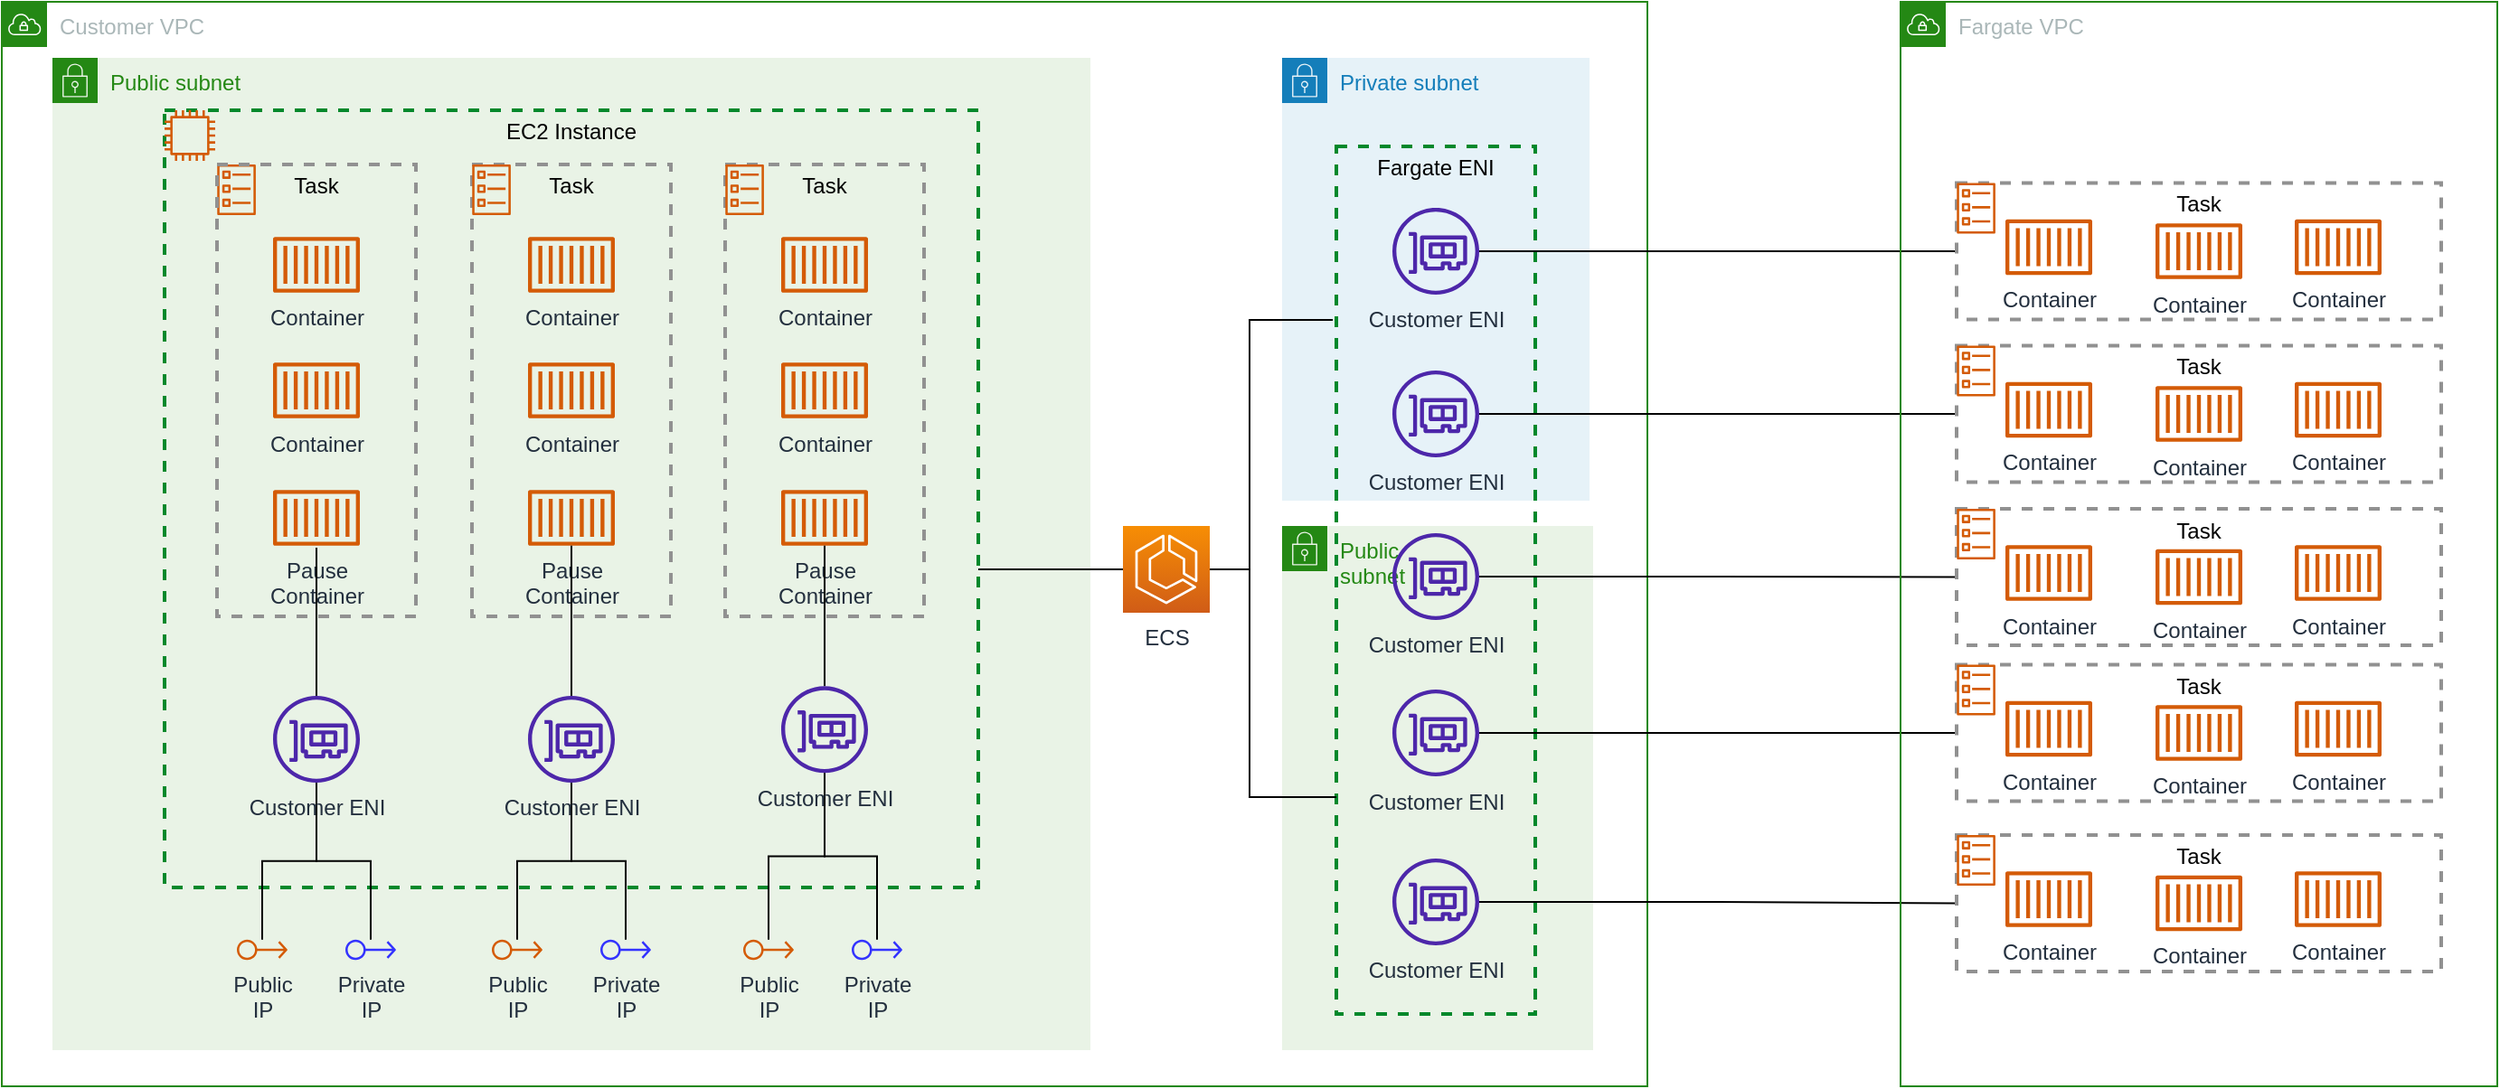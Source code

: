 <mxfile version="16.5.1" type="device"><diagram id="YyGn9WvBfZtdZf3mcQad" name="第 1 页"><mxGraphModel dx="946" dy="680" grid="1" gridSize="10" guides="1" tooltips="1" connect="1" arrows="1" fold="1" page="1" pageScale="1" pageWidth="827" pageHeight="1169" math="0" shadow="0"><root><mxCell id="0"/><mxCell id="1" parent="0"/><mxCell id="wZK42FkXLrXxxWGaDAHe-1" value="Customer VPC" style="points=[[0,0],[0.25,0],[0.5,0],[0.75,0],[1,0],[1,0.25],[1,0.5],[1,0.75],[1,1],[0.75,1],[0.5,1],[0.25,1],[0,1],[0,0.75],[0,0.5],[0,0.25]];outlineConnect=0;gradientColor=none;html=1;whiteSpace=wrap;fontSize=12;fontStyle=0;container=0;pointerEvents=0;collapsible=0;recursiveResize=0;shape=mxgraph.aws4.group;grIcon=mxgraph.aws4.group_vpc;strokeColor=#248814;fillColor=none;verticalAlign=top;align=left;spacingLeft=30;fontColor=#AAB7B8;dashed=0;" vertex="1" parent="1"><mxGeometry x="70" y="190" width="910" height="600" as="geometry"/></mxCell><mxCell id="wZK42FkXLrXxxWGaDAHe-111" value="Public &lt;br&gt;subnet" style="points=[[0,0],[0.25,0],[0.5,0],[0.75,0],[1,0],[1,0.25],[1,0.5],[1,0.75],[1,1],[0.75,1],[0.5,1],[0.25,1],[0,1],[0,0.75],[0,0.5],[0,0.25]];outlineConnect=0;gradientColor=none;html=1;whiteSpace=wrap;fontSize=12;fontStyle=0;container=1;pointerEvents=0;collapsible=0;recursiveResize=0;shape=mxgraph.aws4.group;grIcon=mxgraph.aws4.group_security_group;grStroke=0;strokeColor=#248814;fillColor=#E9F3E6;verticalAlign=top;align=left;spacingLeft=30;fontColor=#248814;dashed=0;" vertex="1" parent="1"><mxGeometry x="778" y="480" width="172" height="290" as="geometry"/></mxCell><mxCell id="wZK42FkXLrXxxWGaDAHe-2" value="Private subnet" style="points=[[0,0],[0.25,0],[0.5,0],[0.75,0],[1,0],[1,0.25],[1,0.5],[1,0.75],[1,1],[0.75,1],[0.5,1],[0.25,1],[0,1],[0,0.75],[0,0.5],[0,0.25]];outlineConnect=0;gradientColor=none;html=1;whiteSpace=wrap;fontSize=12;fontStyle=0;container=0;pointerEvents=0;collapsible=0;recursiveResize=0;shape=mxgraph.aws4.group;grIcon=mxgraph.aws4.group_security_group;grStroke=0;strokeColor=#147EBA;fillColor=#E6F2F8;verticalAlign=top;align=left;spacingLeft=30;fontColor=#147EBA;dashed=0;" vertex="1" parent="1"><mxGeometry x="778" y="221" width="170" height="245" as="geometry"/></mxCell><mxCell id="wZK42FkXLrXxxWGaDAHe-3" value="Fargate ENI" style="fontStyle=0;verticalAlign=top;align=center;spacingTop=-2;fillColor=none;rounded=0;whiteSpace=wrap;html=1;strokeColor=#00882B;strokeWidth=2;dashed=1;container=0;collapsible=0;expand=0;recursiveResize=0;" vertex="1" parent="1"><mxGeometry x="808" y="270" width="110" height="480" as="geometry"/></mxCell><mxCell id="wZK42FkXLrXxxWGaDAHe-4" value="Public subnet" style="points=[[0,0],[0.25,0],[0.5,0],[0.75,0],[1,0],[1,0.25],[1,0.5],[1,0.75],[1,1],[0.75,1],[0.5,1],[0.25,1],[0,1],[0,0.75],[0,0.5],[0,0.25]];outlineConnect=0;gradientColor=none;html=1;whiteSpace=wrap;fontSize=12;fontStyle=0;container=1;pointerEvents=0;collapsible=0;recursiveResize=0;shape=mxgraph.aws4.group;grIcon=mxgraph.aws4.group_security_group;grStroke=0;strokeColor=#248814;fillColor=#E9F3E6;verticalAlign=top;align=left;spacingLeft=30;fontColor=#248814;dashed=0;" vertex="1" parent="1"><mxGeometry x="98" y="221" width="574" height="549" as="geometry"/></mxCell><mxCell id="wZK42FkXLrXxxWGaDAHe-81" value="" style="sketch=0;outlineConnect=0;fontColor=#232F3E;gradientColor=none;fillColor=#D45B07;strokeColor=none;dashed=0;verticalLabelPosition=bottom;verticalAlign=top;align=center;html=1;fontSize=12;fontStyle=0;aspect=fixed;pointerEvents=1;shape=mxgraph.aws4.ecs_task;" vertex="1" parent="wZK42FkXLrXxxWGaDAHe-4"><mxGeometry x="91" y="59" width="21.58" height="28" as="geometry"/></mxCell><mxCell id="wZK42FkXLrXxxWGaDAHe-32" value="Private&lt;br&gt;IP" style="sketch=0;outlineConnect=0;fontColor=#232F3E;gradientColor=none;fillColor=#3333FF;strokeColor=none;dashed=0;verticalLabelPosition=bottom;verticalAlign=top;align=center;html=1;fontSize=12;fontStyle=0;aspect=fixed;pointerEvents=1;shape=mxgraph.aws4.elastic_ip_address;" vertex="1" parent="wZK42FkXLrXxxWGaDAHe-4"><mxGeometry x="162" y="487.66" width="28" height="11.67" as="geometry"/></mxCell><mxCell id="wZK42FkXLrXxxWGaDAHe-36" value="Public&lt;br&gt;IP" style="sketch=0;outlineConnect=0;fontColor=#232F3E;gradientColor=none;fillColor=#D45B07;strokeColor=none;dashed=0;verticalLabelPosition=bottom;verticalAlign=top;align=center;html=1;fontSize=12;fontStyle=0;aspect=fixed;pointerEvents=1;shape=mxgraph.aws4.elastic_ip_address;" vertex="1" parent="wZK42FkXLrXxxWGaDAHe-4"><mxGeometry x="102" y="487.66" width="28" height="11.67" as="geometry"/></mxCell><mxCell id="wZK42FkXLrXxxWGaDAHe-96" value="Private&lt;br&gt;IP" style="sketch=0;outlineConnect=0;fontColor=#232F3E;gradientColor=none;fillColor=#3333FF;strokeColor=none;dashed=0;verticalLabelPosition=bottom;verticalAlign=top;align=center;html=1;fontSize=12;fontStyle=0;aspect=fixed;pointerEvents=1;shape=mxgraph.aws4.elastic_ip_address;" vertex="1" parent="wZK42FkXLrXxxWGaDAHe-4"><mxGeometry x="303" y="487.66" width="28" height="11.67" as="geometry"/></mxCell><mxCell id="wZK42FkXLrXxxWGaDAHe-97" value="Public&lt;br&gt;IP" style="sketch=0;outlineConnect=0;fontColor=#232F3E;gradientColor=none;fillColor=#D45B07;strokeColor=none;dashed=0;verticalLabelPosition=bottom;verticalAlign=top;align=center;html=1;fontSize=12;fontStyle=0;aspect=fixed;pointerEvents=1;shape=mxgraph.aws4.elastic_ip_address;" vertex="1" parent="wZK42FkXLrXxxWGaDAHe-4"><mxGeometry x="243" y="487.66" width="28" height="11.67" as="geometry"/></mxCell><mxCell id="wZK42FkXLrXxxWGaDAHe-100" value="Private&lt;br&gt;IP" style="sketch=0;outlineConnect=0;fontColor=#232F3E;gradientColor=none;fillColor=#3333FF;strokeColor=none;dashed=0;verticalLabelPosition=bottom;verticalAlign=top;align=center;html=1;fontSize=12;fontStyle=0;aspect=fixed;pointerEvents=1;shape=mxgraph.aws4.elastic_ip_address;" vertex="1" parent="wZK42FkXLrXxxWGaDAHe-4"><mxGeometry x="442" y="487.66" width="28" height="11.67" as="geometry"/></mxCell><mxCell id="wZK42FkXLrXxxWGaDAHe-101" value="Public&lt;br&gt;IP" style="sketch=0;outlineConnect=0;fontColor=#232F3E;gradientColor=none;fillColor=#D45B07;strokeColor=none;dashed=0;verticalLabelPosition=bottom;verticalAlign=top;align=center;html=1;fontSize=12;fontStyle=0;aspect=fixed;pointerEvents=1;shape=mxgraph.aws4.elastic_ip_address;" vertex="1" parent="wZK42FkXLrXxxWGaDAHe-4"><mxGeometry x="382" y="487.66" width="28" height="11.67" as="geometry"/></mxCell><mxCell id="wZK42FkXLrXxxWGaDAHe-5" value="EC2 Instance" style="fontStyle=0;verticalAlign=top;align=center;spacingTop=-2;fillColor=none;rounded=0;whiteSpace=wrap;html=1;strokeColor=#00882B;strokeWidth=2;dashed=1;container=0;collapsible=0;expand=0;recursiveResize=0;" vertex="1" parent="1"><mxGeometry x="160" y="250" width="450" height="430" as="geometry"/></mxCell><mxCell id="wZK42FkXLrXxxWGaDAHe-7" value="Task" style="fontStyle=0;verticalAlign=top;align=center;spacingTop=-2;fillColor=none;rounded=0;whiteSpace=wrap;html=1;strokeColor=#919191;strokeWidth=2;dashed=1;container=0;collapsible=0;expand=0;recursiveResize=0;" vertex="1" parent="1"><mxGeometry x="189" y="280" width="110" height="250" as="geometry"/></mxCell><mxCell id="wZK42FkXLrXxxWGaDAHe-8" value="Container" style="sketch=0;outlineConnect=0;fontColor=#232F3E;gradientColor=none;fillColor=#D45B07;strokeColor=none;dashed=0;verticalLabelPosition=bottom;verticalAlign=top;align=center;html=1;fontSize=12;fontStyle=0;aspect=fixed;pointerEvents=1;shape=mxgraph.aws4.container_1;" vertex="1" parent="1"><mxGeometry x="220" y="320" width="48" height="31" as="geometry"/></mxCell><mxCell id="wZK42FkXLrXxxWGaDAHe-10" value="Container" style="sketch=0;outlineConnect=0;fontColor=#232F3E;gradientColor=none;fillColor=#D45B07;strokeColor=none;dashed=0;verticalLabelPosition=bottom;verticalAlign=top;align=center;html=1;fontSize=12;fontStyle=0;aspect=fixed;pointerEvents=1;shape=mxgraph.aws4.container_1;" vertex="1" parent="1"><mxGeometry x="220" y="389.5" width="48" height="31" as="geometry"/></mxCell><mxCell id="wZK42FkXLrXxxWGaDAHe-11" value="Pause&lt;br&gt;Container" style="sketch=0;outlineConnect=0;fontColor=#232F3E;gradientColor=none;fillColor=#D45B07;strokeColor=none;dashed=0;verticalLabelPosition=bottom;verticalAlign=top;align=center;html=1;fontSize=12;fontStyle=0;aspect=fixed;pointerEvents=1;shape=mxgraph.aws4.container_1;" vertex="1" parent="1"><mxGeometry x="220" y="460" width="48" height="31" as="geometry"/></mxCell><mxCell id="wZK42FkXLrXxxWGaDAHe-12" value="Task" style="fontStyle=0;verticalAlign=top;align=center;spacingTop=-2;fillColor=none;rounded=0;whiteSpace=wrap;html=1;strokeColor=#919191;strokeWidth=2;dashed=1;container=0;collapsible=0;expand=0;recursiveResize=0;" vertex="1" parent="1"><mxGeometry x="330" y="280" width="110" height="250" as="geometry"/></mxCell><mxCell id="wZK42FkXLrXxxWGaDAHe-13" value="Container" style="sketch=0;outlineConnect=0;fontColor=#232F3E;gradientColor=none;fillColor=#D45B07;strokeColor=none;dashed=0;verticalLabelPosition=bottom;verticalAlign=top;align=center;html=1;fontSize=12;fontStyle=0;aspect=fixed;pointerEvents=1;shape=mxgraph.aws4.container_1;" vertex="1" parent="1"><mxGeometry x="361" y="320" width="48" height="31" as="geometry"/></mxCell><mxCell id="wZK42FkXLrXxxWGaDAHe-15" value="Container" style="sketch=0;outlineConnect=0;fontColor=#232F3E;gradientColor=none;fillColor=#D45B07;strokeColor=none;dashed=0;verticalLabelPosition=bottom;verticalAlign=top;align=center;html=1;fontSize=12;fontStyle=0;aspect=fixed;pointerEvents=1;shape=mxgraph.aws4.container_1;" vertex="1" parent="1"><mxGeometry x="361" y="389.5" width="48" height="31" as="geometry"/></mxCell><mxCell id="wZK42FkXLrXxxWGaDAHe-16" value="Pause&lt;br&gt;Container" style="sketch=0;outlineConnect=0;fontColor=#232F3E;gradientColor=none;fillColor=#D45B07;strokeColor=none;dashed=0;verticalLabelPosition=bottom;verticalAlign=top;align=center;html=1;fontSize=12;fontStyle=0;aspect=fixed;pointerEvents=1;shape=mxgraph.aws4.container_1;" vertex="1" parent="1"><mxGeometry x="361" y="460" width="48" height="31" as="geometry"/></mxCell><mxCell id="wZK42FkXLrXxxWGaDAHe-17" value="Task" style="fontStyle=0;verticalAlign=top;align=center;spacingTop=-2;fillColor=none;rounded=0;whiteSpace=wrap;html=1;strokeColor=#919191;strokeWidth=2;dashed=1;container=0;collapsible=0;expand=0;recursiveResize=0;" vertex="1" parent="1"><mxGeometry x="470" y="280" width="110" height="250" as="geometry"/></mxCell><mxCell id="wZK42FkXLrXxxWGaDAHe-18" value="Container" style="sketch=0;outlineConnect=0;fontColor=#232F3E;gradientColor=none;fillColor=#D45B07;strokeColor=none;dashed=0;verticalLabelPosition=bottom;verticalAlign=top;align=center;html=1;fontSize=12;fontStyle=0;aspect=fixed;pointerEvents=1;shape=mxgraph.aws4.container_1;" vertex="1" parent="1"><mxGeometry x="501" y="320" width="48" height="31" as="geometry"/></mxCell><mxCell id="wZK42FkXLrXxxWGaDAHe-20" value="Container" style="sketch=0;outlineConnect=0;fontColor=#232F3E;gradientColor=none;fillColor=#D45B07;strokeColor=none;dashed=0;verticalLabelPosition=bottom;verticalAlign=top;align=center;html=1;fontSize=12;fontStyle=0;aspect=fixed;pointerEvents=1;shape=mxgraph.aws4.container_1;" vertex="1" parent="1"><mxGeometry x="501" y="389.5" width="48" height="31" as="geometry"/></mxCell><mxCell id="wZK42FkXLrXxxWGaDAHe-21" value="Pause&lt;br&gt;Container" style="sketch=0;outlineConnect=0;fontColor=#232F3E;gradientColor=none;fillColor=#D45B07;strokeColor=none;dashed=0;verticalLabelPosition=bottom;verticalAlign=top;align=center;html=1;fontSize=12;fontStyle=0;aspect=fixed;pointerEvents=1;shape=mxgraph.aws4.container_1;" vertex="1" parent="1"><mxGeometry x="501" y="460" width="48" height="31" as="geometry"/></mxCell><mxCell id="wZK42FkXLrXxxWGaDAHe-22" value="" style="sketch=0;outlineConnect=0;fontColor=#232F3E;gradientColor=none;fillColor=#D45B07;strokeColor=none;dashed=0;verticalLabelPosition=bottom;verticalAlign=top;align=center;html=1;fontSize=12;fontStyle=0;aspect=fixed;pointerEvents=1;shape=mxgraph.aws4.instance2;" vertex="1" parent="1"><mxGeometry x="160" y="250" width="28" height="28" as="geometry"/></mxCell><mxCell id="wZK42FkXLrXxxWGaDAHe-85" style="edgeStyle=orthogonalEdgeStyle;rounded=0;orthogonalLoop=1;jettySize=auto;html=1;entryX=0.5;entryY=1.035;entryDx=0;entryDy=0;endArrow=none;endFill=0;entryPerimeter=0;" edge="1" parent="1" source="wZK42FkXLrXxxWGaDAHe-24" target="wZK42FkXLrXxxWGaDAHe-11"><mxGeometry relative="1" as="geometry"/></mxCell><mxCell id="wZK42FkXLrXxxWGaDAHe-91" style="edgeStyle=orthogonalEdgeStyle;rounded=0;orthogonalLoop=1;jettySize=auto;html=1;endArrow=none;endFill=0;" edge="1" parent="1" source="wZK42FkXLrXxxWGaDAHe-24" target="wZK42FkXLrXxxWGaDAHe-32"><mxGeometry relative="1" as="geometry"/></mxCell><mxCell id="wZK42FkXLrXxxWGaDAHe-92" style="edgeStyle=orthogonalEdgeStyle;rounded=0;orthogonalLoop=1;jettySize=auto;html=1;endArrow=none;endFill=0;" edge="1" parent="1" source="wZK42FkXLrXxxWGaDAHe-24" target="wZK42FkXLrXxxWGaDAHe-36"><mxGeometry relative="1" as="geometry"/></mxCell><mxCell id="wZK42FkXLrXxxWGaDAHe-24" value="Customer ENI" style="sketch=0;outlineConnect=0;fontColor=#232F3E;gradientColor=none;fillColor=#4D27AA;strokeColor=none;dashed=0;verticalLabelPosition=bottom;verticalAlign=top;align=center;html=1;fontSize=12;fontStyle=0;aspect=fixed;pointerEvents=1;shape=mxgraph.aws4.elastic_network_interface;" vertex="1" parent="1"><mxGeometry x="220" y="574" width="48" height="48" as="geometry"/></mxCell><mxCell id="wZK42FkXLrXxxWGaDAHe-86" style="edgeStyle=orthogonalEdgeStyle;rounded=0;orthogonalLoop=1;jettySize=auto;html=1;endArrow=none;endFill=0;" edge="1" parent="1" source="wZK42FkXLrXxxWGaDAHe-25" target="wZK42FkXLrXxxWGaDAHe-16"><mxGeometry relative="1" as="geometry"/></mxCell><mxCell id="wZK42FkXLrXxxWGaDAHe-98" style="edgeStyle=orthogonalEdgeStyle;rounded=0;orthogonalLoop=1;jettySize=auto;html=1;endArrow=none;endFill=0;" edge="1" parent="1" source="wZK42FkXLrXxxWGaDAHe-25" target="wZK42FkXLrXxxWGaDAHe-97"><mxGeometry relative="1" as="geometry"/></mxCell><mxCell id="wZK42FkXLrXxxWGaDAHe-99" style="edgeStyle=orthogonalEdgeStyle;rounded=0;orthogonalLoop=1;jettySize=auto;html=1;endArrow=none;endFill=0;" edge="1" parent="1" source="wZK42FkXLrXxxWGaDAHe-25" target="wZK42FkXLrXxxWGaDAHe-96"><mxGeometry relative="1" as="geometry"/></mxCell><mxCell id="wZK42FkXLrXxxWGaDAHe-25" value="Customer ENI" style="sketch=0;outlineConnect=0;fontColor=#232F3E;gradientColor=none;fillColor=#4D27AA;strokeColor=none;dashed=0;verticalLabelPosition=bottom;verticalAlign=top;align=center;html=1;fontSize=12;fontStyle=0;aspect=fixed;pointerEvents=1;shape=mxgraph.aws4.elastic_network_interface;" vertex="1" parent="1"><mxGeometry x="361.0" y="574" width="48" height="48" as="geometry"/></mxCell><mxCell id="wZK42FkXLrXxxWGaDAHe-87" style="edgeStyle=orthogonalEdgeStyle;rounded=0;orthogonalLoop=1;jettySize=auto;html=1;endArrow=none;endFill=0;" edge="1" parent="1" source="wZK42FkXLrXxxWGaDAHe-33" target="wZK42FkXLrXxxWGaDAHe-21"><mxGeometry relative="1" as="geometry"/></mxCell><mxCell id="wZK42FkXLrXxxWGaDAHe-102" style="edgeStyle=orthogonalEdgeStyle;rounded=0;orthogonalLoop=1;jettySize=auto;html=1;endArrow=none;endFill=0;" edge="1" parent="1" source="wZK42FkXLrXxxWGaDAHe-33" target="wZK42FkXLrXxxWGaDAHe-101"><mxGeometry relative="1" as="geometry"/></mxCell><mxCell id="wZK42FkXLrXxxWGaDAHe-103" style="edgeStyle=orthogonalEdgeStyle;rounded=0;orthogonalLoop=1;jettySize=auto;html=1;endArrow=none;endFill=0;" edge="1" parent="1" source="wZK42FkXLrXxxWGaDAHe-33" target="wZK42FkXLrXxxWGaDAHe-100"><mxGeometry relative="1" as="geometry"/></mxCell><mxCell id="wZK42FkXLrXxxWGaDAHe-33" value="Customer ENI" style="sketch=0;outlineConnect=0;fontColor=#232F3E;gradientColor=none;fillColor=#4D27AA;strokeColor=none;dashed=0;verticalLabelPosition=bottom;verticalAlign=top;align=center;html=1;fontSize=12;fontStyle=0;aspect=fixed;pointerEvents=1;shape=mxgraph.aws4.elastic_network_interface;" vertex="1" parent="1"><mxGeometry x="501.0" y="568.67" width="48" height="48" as="geometry"/></mxCell><mxCell id="wZK42FkXLrXxxWGaDAHe-40" style="edgeStyle=orthogonalEdgeStyle;rounded=0;orthogonalLoop=1;jettySize=auto;html=1;endArrow=none;endFill=0;" edge="1" parent="1" source="wZK42FkXLrXxxWGaDAHe-41"><mxGeometry relative="1" as="geometry"><mxPoint x="1150" y="418" as="targetPoint"/><Array as="points"><mxPoint x="1150" y="418"/></Array></mxGeometry></mxCell><mxCell id="wZK42FkXLrXxxWGaDAHe-41" value="Customer ENI" style="sketch=0;outlineConnect=0;fontColor=#232F3E;gradientColor=none;fillColor=#4D27AA;strokeColor=none;dashed=0;verticalLabelPosition=bottom;verticalAlign=top;align=center;html=1;fontSize=12;fontStyle=0;aspect=fixed;pointerEvents=1;shape=mxgraph.aws4.elastic_network_interface;" vertex="1" parent="1"><mxGeometry x="839" y="394" width="48" height="48" as="geometry"/></mxCell><mxCell id="wZK42FkXLrXxxWGaDAHe-42" style="edgeStyle=orthogonalEdgeStyle;rounded=0;orthogonalLoop=1;jettySize=auto;html=1;entryX=0;entryY=0.5;entryDx=0;entryDy=0;endArrow=none;endFill=0;" edge="1" parent="1" source="wZK42FkXLrXxxWGaDAHe-43" target="wZK42FkXLrXxxWGaDAHe-64"><mxGeometry relative="1" as="geometry"/></mxCell><mxCell id="wZK42FkXLrXxxWGaDAHe-43" value="Customer ENI" style="sketch=0;outlineConnect=0;fontColor=#232F3E;gradientColor=none;fillColor=#4D27AA;strokeColor=none;dashed=0;verticalLabelPosition=bottom;verticalAlign=top;align=center;html=1;fontSize=12;fontStyle=0;aspect=fixed;pointerEvents=1;shape=mxgraph.aws4.elastic_network_interface;" vertex="1" parent="1"><mxGeometry x="839" y="484" width="48" height="48" as="geometry"/></mxCell><mxCell id="wZK42FkXLrXxxWGaDAHe-44" style="edgeStyle=orthogonalEdgeStyle;rounded=0;orthogonalLoop=1;jettySize=auto;html=1;entryX=0;entryY=0.5;entryDx=0;entryDy=0;endArrow=none;endFill=0;" edge="1" parent="1" source="wZK42FkXLrXxxWGaDAHe-45" target="wZK42FkXLrXxxWGaDAHe-52"><mxGeometry relative="1" as="geometry"/></mxCell><mxCell id="wZK42FkXLrXxxWGaDAHe-45" value="Customer ENI" style="sketch=0;outlineConnect=0;fontColor=#232F3E;gradientColor=none;fillColor=#4D27AA;strokeColor=none;dashed=0;verticalLabelPosition=bottom;verticalAlign=top;align=center;html=1;fontSize=12;fontStyle=0;aspect=fixed;pointerEvents=1;shape=mxgraph.aws4.elastic_network_interface;" vertex="1" parent="1"><mxGeometry x="839" y="304" width="48" height="48" as="geometry"/></mxCell><mxCell id="wZK42FkXLrXxxWGaDAHe-46" style="edgeStyle=orthogonalEdgeStyle;rounded=0;orthogonalLoop=1;jettySize=auto;html=1;entryX=0;entryY=0.5;entryDx=0;entryDy=0;endArrow=none;endFill=0;" edge="1" parent="1" source="wZK42FkXLrXxxWGaDAHe-47" target="wZK42FkXLrXxxWGaDAHe-70"><mxGeometry relative="1" as="geometry"/></mxCell><mxCell id="wZK42FkXLrXxxWGaDAHe-47" value="Customer ENI" style="sketch=0;outlineConnect=0;fontColor=#232F3E;gradientColor=none;fillColor=#4D27AA;strokeColor=none;dashed=0;verticalLabelPosition=bottom;verticalAlign=top;align=center;html=1;fontSize=12;fontStyle=0;aspect=fixed;pointerEvents=1;shape=mxgraph.aws4.elastic_network_interface;" vertex="1" parent="1"><mxGeometry x="839" y="570.5" width="48" height="48" as="geometry"/></mxCell><mxCell id="wZK42FkXLrXxxWGaDAHe-48" style="edgeStyle=orthogonalEdgeStyle;rounded=0;orthogonalLoop=1;jettySize=auto;html=1;entryX=0;entryY=0.5;entryDx=0;entryDy=0;endArrow=none;endFill=0;" edge="1" parent="1" source="wZK42FkXLrXxxWGaDAHe-49" target="wZK42FkXLrXxxWGaDAHe-76"><mxGeometry relative="1" as="geometry"/></mxCell><mxCell id="wZK42FkXLrXxxWGaDAHe-49" value="Customer ENI" style="sketch=0;outlineConnect=0;fontColor=#232F3E;gradientColor=none;fillColor=#4D27AA;strokeColor=none;dashed=0;verticalLabelPosition=bottom;verticalAlign=top;align=center;html=1;fontSize=12;fontStyle=0;aspect=fixed;pointerEvents=1;shape=mxgraph.aws4.elastic_network_interface;" vertex="1" parent="1"><mxGeometry x="839" y="664" width="48" height="48" as="geometry"/></mxCell><mxCell id="wZK42FkXLrXxxWGaDAHe-50" value="Fargate VPC" style="points=[[0,0],[0.25,0],[0.5,0],[0.75,0],[1,0],[1,0.25],[1,0.5],[1,0.75],[1,1],[0.75,1],[0.5,1],[0.25,1],[0,1],[0,0.75],[0,0.5],[0,0.25]];outlineConnect=0;gradientColor=none;html=1;whiteSpace=wrap;fontSize=12;fontStyle=0;container=0;pointerEvents=0;collapsible=0;recursiveResize=0;shape=mxgraph.aws4.group;grIcon=mxgraph.aws4.group_vpc;strokeColor=#248814;fillColor=none;verticalAlign=top;align=left;spacingLeft=30;fontColor=#AAB7B8;dashed=0;" vertex="1" parent="1"><mxGeometry x="1120" y="190" width="330" height="600" as="geometry"/></mxCell><mxCell id="wZK42FkXLrXxxWGaDAHe-51" value="" style="group" vertex="1" connectable="0" parent="1"><mxGeometry x="1151" y="290.25" width="268" height="75.5" as="geometry"/></mxCell><mxCell id="wZK42FkXLrXxxWGaDAHe-52" value="Task" style="fontStyle=0;verticalAlign=top;align=center;spacingTop=-2;fillColor=none;rounded=0;whiteSpace=wrap;html=1;strokeColor=#919191;strokeWidth=2;dashed=1;container=0;collapsible=0;expand=0;recursiveResize=0;" vertex="1" parent="wZK42FkXLrXxxWGaDAHe-51"><mxGeometry width="268" height="75.5" as="geometry"/></mxCell><mxCell id="wZK42FkXLrXxxWGaDAHe-54" value="Container" style="sketch=0;outlineConnect=0;fontColor=#232F3E;gradientColor=none;fillColor=#D45B07;strokeColor=none;dashed=0;verticalLabelPosition=bottom;verticalAlign=top;align=center;html=1;fontSize=12;fontStyle=0;aspect=fixed;pointerEvents=1;shape=mxgraph.aws4.container_1;" vertex="1" parent="wZK42FkXLrXxxWGaDAHe-51"><mxGeometry x="27" y="20" width="48" height="31" as="geometry"/></mxCell><mxCell id="wZK42FkXLrXxxWGaDAHe-55" value="Container" style="sketch=0;outlineConnect=0;fontColor=#232F3E;gradientColor=none;fillColor=#D45B07;strokeColor=none;dashed=0;verticalLabelPosition=bottom;verticalAlign=top;align=center;html=1;fontSize=12;fontStyle=0;aspect=fixed;pointerEvents=1;shape=mxgraph.aws4.container_1;" vertex="1" parent="wZK42FkXLrXxxWGaDAHe-51"><mxGeometry x="110" y="22.25" width="48" height="31" as="geometry"/></mxCell><mxCell id="wZK42FkXLrXxxWGaDAHe-56" value="Container" style="sketch=0;outlineConnect=0;fontColor=#232F3E;gradientColor=none;fillColor=#D45B07;strokeColor=none;dashed=0;verticalLabelPosition=bottom;verticalAlign=top;align=center;html=1;fontSize=12;fontStyle=0;aspect=fixed;pointerEvents=1;shape=mxgraph.aws4.container_1;" vertex="1" parent="wZK42FkXLrXxxWGaDAHe-51"><mxGeometry x="187" y="20" width="48" height="31" as="geometry"/></mxCell><mxCell id="wZK42FkXLrXxxWGaDAHe-105" value="" style="sketch=0;outlineConnect=0;fontColor=#232F3E;gradientColor=none;fillColor=#D45B07;strokeColor=none;dashed=0;verticalLabelPosition=bottom;verticalAlign=top;align=center;html=1;fontSize=12;fontStyle=0;aspect=fixed;pointerEvents=1;shape=mxgraph.aws4.ecs_task;" vertex="1" parent="wZK42FkXLrXxxWGaDAHe-51"><mxGeometry width="21.58" height="28" as="geometry"/></mxCell><mxCell id="wZK42FkXLrXxxWGaDAHe-57" value="" style="group" vertex="1" connectable="0" parent="1"><mxGeometry x="1151" y="380.25" width="268" height="75.5" as="geometry"/></mxCell><mxCell id="wZK42FkXLrXxxWGaDAHe-58" value="Task" style="fontStyle=0;verticalAlign=top;align=center;spacingTop=-2;fillColor=none;rounded=0;whiteSpace=wrap;html=1;strokeColor=#919191;strokeWidth=2;dashed=1;container=0;collapsible=0;expand=0;recursiveResize=0;" vertex="1" parent="wZK42FkXLrXxxWGaDAHe-57"><mxGeometry width="268" height="75.5" as="geometry"/></mxCell><mxCell id="wZK42FkXLrXxxWGaDAHe-60" value="Container" style="sketch=0;outlineConnect=0;fontColor=#232F3E;gradientColor=none;fillColor=#D45B07;strokeColor=none;dashed=0;verticalLabelPosition=bottom;verticalAlign=top;align=center;html=1;fontSize=12;fontStyle=0;aspect=fixed;pointerEvents=1;shape=mxgraph.aws4.container_1;" vertex="1" parent="wZK42FkXLrXxxWGaDAHe-57"><mxGeometry x="27" y="20" width="48" height="31" as="geometry"/></mxCell><mxCell id="wZK42FkXLrXxxWGaDAHe-61" value="Container" style="sketch=0;outlineConnect=0;fontColor=#232F3E;gradientColor=none;fillColor=#D45B07;strokeColor=none;dashed=0;verticalLabelPosition=bottom;verticalAlign=top;align=center;html=1;fontSize=12;fontStyle=0;aspect=fixed;pointerEvents=1;shape=mxgraph.aws4.container_1;" vertex="1" parent="wZK42FkXLrXxxWGaDAHe-57"><mxGeometry x="110" y="22.25" width="48" height="31" as="geometry"/></mxCell><mxCell id="wZK42FkXLrXxxWGaDAHe-62" value="Container" style="sketch=0;outlineConnect=0;fontColor=#232F3E;gradientColor=none;fillColor=#D45B07;strokeColor=none;dashed=0;verticalLabelPosition=bottom;verticalAlign=top;align=center;html=1;fontSize=12;fontStyle=0;aspect=fixed;pointerEvents=1;shape=mxgraph.aws4.container_1;" vertex="1" parent="wZK42FkXLrXxxWGaDAHe-57"><mxGeometry x="187" y="20" width="48" height="31" as="geometry"/></mxCell><mxCell id="wZK42FkXLrXxxWGaDAHe-106" value="" style="sketch=0;outlineConnect=0;fontColor=#232F3E;gradientColor=none;fillColor=#D45B07;strokeColor=none;dashed=0;verticalLabelPosition=bottom;verticalAlign=top;align=center;html=1;fontSize=12;fontStyle=0;aspect=fixed;pointerEvents=1;shape=mxgraph.aws4.ecs_task;" vertex="1" parent="wZK42FkXLrXxxWGaDAHe-57"><mxGeometry width="21.58" height="28" as="geometry"/></mxCell><mxCell id="wZK42FkXLrXxxWGaDAHe-63" value="" style="group" vertex="1" connectable="0" parent="1"><mxGeometry x="1151" y="470.5" width="268" height="75.5" as="geometry"/></mxCell><mxCell id="wZK42FkXLrXxxWGaDAHe-64" value="Task" style="fontStyle=0;verticalAlign=top;align=center;spacingTop=-2;fillColor=none;rounded=0;whiteSpace=wrap;html=1;strokeColor=#919191;strokeWidth=2;dashed=1;container=0;collapsible=0;expand=0;recursiveResize=0;" vertex="1" parent="wZK42FkXLrXxxWGaDAHe-63"><mxGeometry width="268" height="75.5" as="geometry"/></mxCell><mxCell id="wZK42FkXLrXxxWGaDAHe-66" value="Container" style="sketch=0;outlineConnect=0;fontColor=#232F3E;gradientColor=none;fillColor=#D45B07;strokeColor=none;dashed=0;verticalLabelPosition=bottom;verticalAlign=top;align=center;html=1;fontSize=12;fontStyle=0;aspect=fixed;pointerEvents=1;shape=mxgraph.aws4.container_1;" vertex="1" parent="wZK42FkXLrXxxWGaDAHe-63"><mxGeometry x="27" y="20" width="48" height="31" as="geometry"/></mxCell><mxCell id="wZK42FkXLrXxxWGaDAHe-67" value="Container" style="sketch=0;outlineConnect=0;fontColor=#232F3E;gradientColor=none;fillColor=#D45B07;strokeColor=none;dashed=0;verticalLabelPosition=bottom;verticalAlign=top;align=center;html=1;fontSize=12;fontStyle=0;aspect=fixed;pointerEvents=1;shape=mxgraph.aws4.container_1;" vertex="1" parent="wZK42FkXLrXxxWGaDAHe-63"><mxGeometry x="110" y="22.25" width="48" height="31" as="geometry"/></mxCell><mxCell id="wZK42FkXLrXxxWGaDAHe-68" value="Container" style="sketch=0;outlineConnect=0;fontColor=#232F3E;gradientColor=none;fillColor=#D45B07;strokeColor=none;dashed=0;verticalLabelPosition=bottom;verticalAlign=top;align=center;html=1;fontSize=12;fontStyle=0;aspect=fixed;pointerEvents=1;shape=mxgraph.aws4.container_1;" vertex="1" parent="wZK42FkXLrXxxWGaDAHe-63"><mxGeometry x="187" y="20" width="48" height="31" as="geometry"/></mxCell><mxCell id="wZK42FkXLrXxxWGaDAHe-107" value="" style="sketch=0;outlineConnect=0;fontColor=#232F3E;gradientColor=none;fillColor=#D45B07;strokeColor=none;dashed=0;verticalLabelPosition=bottom;verticalAlign=top;align=center;html=1;fontSize=12;fontStyle=0;aspect=fixed;pointerEvents=1;shape=mxgraph.aws4.ecs_task;" vertex="1" parent="wZK42FkXLrXxxWGaDAHe-63"><mxGeometry width="21.58" height="28" as="geometry"/></mxCell><mxCell id="wZK42FkXLrXxxWGaDAHe-69" value="" style="group" vertex="1" connectable="0" parent="1"><mxGeometry x="1151" y="556.75" width="268" height="75.5" as="geometry"/></mxCell><mxCell id="wZK42FkXLrXxxWGaDAHe-70" value="Task" style="fontStyle=0;verticalAlign=top;align=center;spacingTop=-2;fillColor=none;rounded=0;whiteSpace=wrap;html=1;strokeColor=#919191;strokeWidth=2;dashed=1;container=0;collapsible=0;expand=0;recursiveResize=0;" vertex="1" parent="wZK42FkXLrXxxWGaDAHe-69"><mxGeometry width="268" height="75.5" as="geometry"/></mxCell><mxCell id="wZK42FkXLrXxxWGaDAHe-72" value="Container" style="sketch=0;outlineConnect=0;fontColor=#232F3E;gradientColor=none;fillColor=#D45B07;strokeColor=none;dashed=0;verticalLabelPosition=bottom;verticalAlign=top;align=center;html=1;fontSize=12;fontStyle=0;aspect=fixed;pointerEvents=1;shape=mxgraph.aws4.container_1;" vertex="1" parent="wZK42FkXLrXxxWGaDAHe-69"><mxGeometry x="27" y="20" width="48" height="31" as="geometry"/></mxCell><mxCell id="wZK42FkXLrXxxWGaDAHe-73" value="Container" style="sketch=0;outlineConnect=0;fontColor=#232F3E;gradientColor=none;fillColor=#D45B07;strokeColor=none;dashed=0;verticalLabelPosition=bottom;verticalAlign=top;align=center;html=1;fontSize=12;fontStyle=0;aspect=fixed;pointerEvents=1;shape=mxgraph.aws4.container_1;" vertex="1" parent="wZK42FkXLrXxxWGaDAHe-69"><mxGeometry x="110" y="22.25" width="48" height="31" as="geometry"/></mxCell><mxCell id="wZK42FkXLrXxxWGaDAHe-74" value="Container" style="sketch=0;outlineConnect=0;fontColor=#232F3E;gradientColor=none;fillColor=#D45B07;strokeColor=none;dashed=0;verticalLabelPosition=bottom;verticalAlign=top;align=center;html=1;fontSize=12;fontStyle=0;aspect=fixed;pointerEvents=1;shape=mxgraph.aws4.container_1;" vertex="1" parent="wZK42FkXLrXxxWGaDAHe-69"><mxGeometry x="187" y="20" width="48" height="31" as="geometry"/></mxCell><mxCell id="wZK42FkXLrXxxWGaDAHe-108" value="" style="sketch=0;outlineConnect=0;fontColor=#232F3E;gradientColor=none;fillColor=#D45B07;strokeColor=none;dashed=0;verticalLabelPosition=bottom;verticalAlign=top;align=center;html=1;fontSize=12;fontStyle=0;aspect=fixed;pointerEvents=1;shape=mxgraph.aws4.ecs_task;" vertex="1" parent="wZK42FkXLrXxxWGaDAHe-69"><mxGeometry width="21.58" height="28" as="geometry"/></mxCell><mxCell id="wZK42FkXLrXxxWGaDAHe-75" value="" style="group" vertex="1" connectable="0" parent="1"><mxGeometry x="1151" y="651" width="268" height="75.5" as="geometry"/></mxCell><mxCell id="wZK42FkXLrXxxWGaDAHe-76" value="Task" style="fontStyle=0;verticalAlign=top;align=center;spacingTop=-2;fillColor=none;rounded=0;whiteSpace=wrap;html=1;strokeColor=#919191;strokeWidth=2;dashed=1;container=0;collapsible=0;expand=0;recursiveResize=0;" vertex="1" parent="wZK42FkXLrXxxWGaDAHe-75"><mxGeometry width="268" height="75.5" as="geometry"/></mxCell><mxCell id="wZK42FkXLrXxxWGaDAHe-78" value="Container" style="sketch=0;outlineConnect=0;fontColor=#232F3E;gradientColor=none;fillColor=#D45B07;strokeColor=none;dashed=0;verticalLabelPosition=bottom;verticalAlign=top;align=center;html=1;fontSize=12;fontStyle=0;aspect=fixed;pointerEvents=1;shape=mxgraph.aws4.container_1;" vertex="1" parent="wZK42FkXLrXxxWGaDAHe-75"><mxGeometry x="27" y="20" width="48" height="31" as="geometry"/></mxCell><mxCell id="wZK42FkXLrXxxWGaDAHe-79" value="Container" style="sketch=0;outlineConnect=0;fontColor=#232F3E;gradientColor=none;fillColor=#D45B07;strokeColor=none;dashed=0;verticalLabelPosition=bottom;verticalAlign=top;align=center;html=1;fontSize=12;fontStyle=0;aspect=fixed;pointerEvents=1;shape=mxgraph.aws4.container_1;" vertex="1" parent="wZK42FkXLrXxxWGaDAHe-75"><mxGeometry x="110" y="22.25" width="48" height="31" as="geometry"/></mxCell><mxCell id="wZK42FkXLrXxxWGaDAHe-80" value="Container" style="sketch=0;outlineConnect=0;fontColor=#232F3E;gradientColor=none;fillColor=#D45B07;strokeColor=none;dashed=0;verticalLabelPosition=bottom;verticalAlign=top;align=center;html=1;fontSize=12;fontStyle=0;aspect=fixed;pointerEvents=1;shape=mxgraph.aws4.container_1;" vertex="1" parent="wZK42FkXLrXxxWGaDAHe-75"><mxGeometry x="187" y="20" width="48" height="31" as="geometry"/></mxCell><mxCell id="wZK42FkXLrXxxWGaDAHe-109" value="" style="sketch=0;outlineConnect=0;fontColor=#232F3E;gradientColor=none;fillColor=#D45B07;strokeColor=none;dashed=0;verticalLabelPosition=bottom;verticalAlign=top;align=center;html=1;fontSize=12;fontStyle=0;aspect=fixed;pointerEvents=1;shape=mxgraph.aws4.ecs_task;" vertex="1" parent="wZK42FkXLrXxxWGaDAHe-75"><mxGeometry width="21.58" height="28" as="geometry"/></mxCell><mxCell id="wZK42FkXLrXxxWGaDAHe-82" value="" style="sketch=0;outlineConnect=0;fontColor=#232F3E;gradientColor=none;fillColor=#D45B07;strokeColor=none;dashed=0;verticalLabelPosition=bottom;verticalAlign=top;align=center;html=1;fontSize=12;fontStyle=0;aspect=fixed;pointerEvents=1;shape=mxgraph.aws4.ecs_task;" vertex="1" parent="1"><mxGeometry x="330" y="280" width="21.58" height="28" as="geometry"/></mxCell><mxCell id="wZK42FkXLrXxxWGaDAHe-83" value="" style="sketch=0;outlineConnect=0;fontColor=#232F3E;gradientColor=none;fillColor=#D45B07;strokeColor=none;dashed=0;verticalLabelPosition=bottom;verticalAlign=top;align=center;html=1;fontSize=12;fontStyle=0;aspect=fixed;pointerEvents=1;shape=mxgraph.aws4.ecs_task;" vertex="1" parent="1"><mxGeometry x="470" y="280" width="21.58" height="28" as="geometry"/></mxCell><mxCell id="wZK42FkXLrXxxWGaDAHe-112" style="edgeStyle=orthogonalEdgeStyle;rounded=0;orthogonalLoop=1;jettySize=auto;html=1;endArrow=none;endFill=0;" edge="1" parent="1" source="wZK42FkXLrXxxWGaDAHe-104"><mxGeometry relative="1" as="geometry"><mxPoint x="610" y="504" as="targetPoint"/><Array as="points"><mxPoint x="610" y="504"/></Array></mxGeometry></mxCell><mxCell id="wZK42FkXLrXxxWGaDAHe-113" style="edgeStyle=orthogonalEdgeStyle;rounded=0;orthogonalLoop=1;jettySize=auto;html=1;entryX=-0.018;entryY=0.2;entryDx=0;entryDy=0;entryPerimeter=0;endArrow=none;endFill=0;" edge="1" parent="1" source="wZK42FkXLrXxxWGaDAHe-104" target="wZK42FkXLrXxxWGaDAHe-3"><mxGeometry relative="1" as="geometry"><Array as="points"><mxPoint x="760" y="504"/><mxPoint x="760" y="366"/></Array></mxGeometry></mxCell><mxCell id="wZK42FkXLrXxxWGaDAHe-114" style="edgeStyle=orthogonalEdgeStyle;rounded=0;orthogonalLoop=1;jettySize=auto;html=1;entryX=0;entryY=0.75;entryDx=0;entryDy=0;endArrow=none;endFill=0;" edge="1" parent="1" source="wZK42FkXLrXxxWGaDAHe-104" target="wZK42FkXLrXxxWGaDAHe-3"><mxGeometry relative="1" as="geometry"><Array as="points"><mxPoint x="760" y="504"/><mxPoint x="760" y="630"/></Array></mxGeometry></mxCell><mxCell id="wZK42FkXLrXxxWGaDAHe-104" value="ECS" style="sketch=0;points=[[0,0,0],[0.25,0,0],[0.5,0,0],[0.75,0,0],[1,0,0],[0,1,0],[0.25,1,0],[0.5,1,0],[0.75,1,0],[1,1,0],[0,0.25,0],[0,0.5,0],[0,0.75,0],[1,0.25,0],[1,0.5,0],[1,0.75,0]];outlineConnect=0;fontColor=#232F3E;gradientColor=#F78E04;gradientDirection=north;fillColor=#D05C17;strokeColor=#ffffff;dashed=0;verticalLabelPosition=bottom;verticalAlign=top;align=center;html=1;fontSize=12;fontStyle=0;aspect=fixed;shape=mxgraph.aws4.resourceIcon;resIcon=mxgraph.aws4.ecs;" vertex="1" parent="1"><mxGeometry x="690" y="480" width="48" height="48" as="geometry"/></mxCell></root></mxGraphModel></diagram></mxfile>